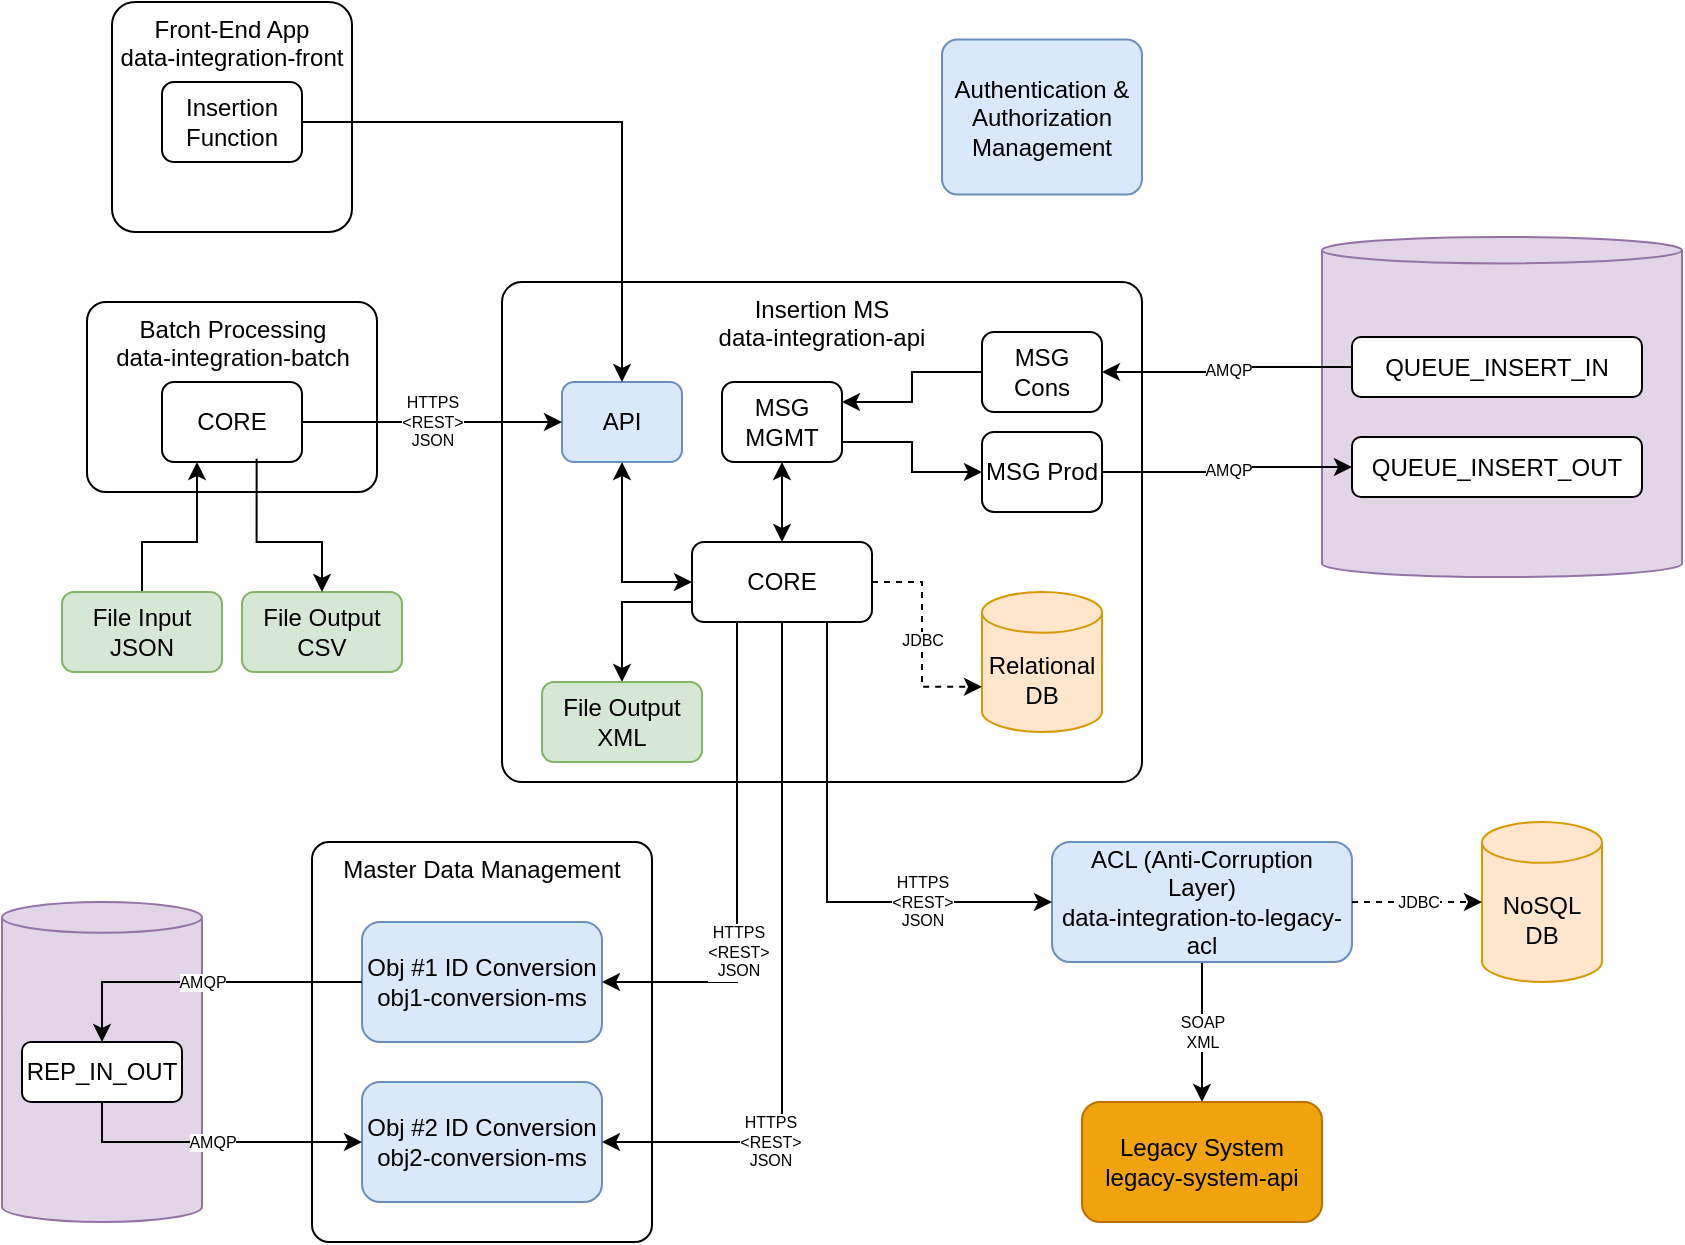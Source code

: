 <mxfile version="24.8.3">
  <diagram name="Página-1" id="XMnKJKvVag88cqI-lMP7">
    <mxGraphModel dx="875" dy="464" grid="1" gridSize="10" guides="1" tooltips="1" connect="1" arrows="1" fold="1" page="1" pageScale="1" pageWidth="827" pageHeight="1169" math="0" shadow="0">
      <root>
        <mxCell id="0" />
        <mxCell id="1" parent="0" />
        <mxCell id="-VNLbwJ4CqvFZnYbJqFT-43" value="Master Data Management" style="rounded=1;whiteSpace=wrap;html=1;arcSize=5;verticalAlign=top;" vertex="1" parent="1">
          <mxGeometry x="165" y="440" width="170" height="200" as="geometry" />
        </mxCell>
        <mxCell id="-VNLbwJ4CqvFZnYbJqFT-1" value="Batch Processing&lt;div&gt;data-integration-batch&lt;/div&gt;" style="rounded=1;whiteSpace=wrap;html=1;verticalAlign=top;arcSize=10;" vertex="1" parent="1">
          <mxGeometry x="52.5" y="170" width="145" height="95" as="geometry" />
        </mxCell>
        <mxCell id="-VNLbwJ4CqvFZnYbJqFT-2" value="Insertion MS&lt;div&gt;data-integration-api&lt;/div&gt;" style="rounded=1;whiteSpace=wrap;html=1;verticalAlign=top;arcSize=4;" vertex="1" parent="1">
          <mxGeometry x="260" y="160" width="320" height="250" as="geometry" />
        </mxCell>
        <mxCell id="-VNLbwJ4CqvFZnYbJqFT-3" value="&lt;div&gt;&lt;span style=&quot;background-color: initial;&quot;&gt;Obj #1 ID Conversion&lt;/span&gt;&lt;/div&gt;&lt;div&gt;obj1-conversion-ms&lt;span style=&quot;background-color: initial;&quot;&gt;&lt;/span&gt;&lt;/div&gt;" style="rounded=1;whiteSpace=wrap;html=1;fillColor=#dae8fc;strokeColor=#6c8ebf;" vertex="1" parent="1">
          <mxGeometry x="190" y="480" width="120" height="60" as="geometry" />
        </mxCell>
        <mxCell id="-VNLbwJ4CqvFZnYbJqFT-4" value="Obj #2 ID Conversion&lt;div&gt;obj2-conversion-ms&lt;/div&gt;" style="rounded=1;whiteSpace=wrap;html=1;fillColor=#dae8fc;strokeColor=#6c8ebf;" vertex="1" parent="1">
          <mxGeometry x="190" y="560" width="120" height="60" as="geometry" />
        </mxCell>
        <mxCell id="-VNLbwJ4CqvFZnYbJqFT-38" value="SOAP&lt;div style=&quot;font-size: 8px;&quot;&gt;XML&lt;/div&gt;" style="edgeStyle=orthogonalEdgeStyle;rounded=0;orthogonalLoop=1;jettySize=auto;html=1;entryX=0.5;entryY=0;entryDx=0;entryDy=0;fontSize=8;" edge="1" parent="1" source="-VNLbwJ4CqvFZnYbJqFT-5" target="-VNLbwJ4CqvFZnYbJqFT-6">
          <mxGeometry relative="1" as="geometry" />
        </mxCell>
        <mxCell id="-VNLbwJ4CqvFZnYbJqFT-5" value="ACL (Anti-Corruption Layer)&lt;div&gt;data-integration-to-legacy-acl&lt;/div&gt;" style="rounded=1;whiteSpace=wrap;html=1;fillColor=#dae8fc;strokeColor=#6c8ebf;" vertex="1" parent="1">
          <mxGeometry x="535" y="440" width="150" height="60" as="geometry" />
        </mxCell>
        <mxCell id="-VNLbwJ4CqvFZnYbJqFT-6" value="Legacy System&lt;div&gt;legacy-system-api&lt;/div&gt;" style="rounded=1;whiteSpace=wrap;html=1;fillColor=#f0a30a;fontColor=#000000;strokeColor=#BD7000;" vertex="1" parent="1">
          <mxGeometry x="550" y="570" width="120" height="60" as="geometry" />
        </mxCell>
        <mxCell id="-VNLbwJ4CqvFZnYbJqFT-7" value="NoSQL&lt;div&gt;DB&lt;/div&gt;" style="shape=cylinder3;whiteSpace=wrap;html=1;boundedLbl=1;backgroundOutline=1;size=10.2;fillColor=#ffe6cc;strokeColor=#d79b00;" vertex="1" parent="1">
          <mxGeometry x="750" y="430" width="60" height="80" as="geometry" />
        </mxCell>
        <mxCell id="-VNLbwJ4CqvFZnYbJqFT-8" value="Relational DB" style="shape=cylinder3;whiteSpace=wrap;html=1;boundedLbl=1;backgroundOutline=1;size=10.2;fillColor=#ffe6cc;strokeColor=#d79b00;" vertex="1" parent="1">
          <mxGeometry x="500" y="315" width="60" height="70" as="geometry" />
        </mxCell>
        <mxCell id="-VNLbwJ4CqvFZnYbJqFT-9" value="" style="shape=cylinder3;whiteSpace=wrap;html=1;boundedLbl=1;backgroundOutline=1;size=7.667;rotation=0;fillColor=#e1d5e7;strokeColor=#9673a6;" vertex="1" parent="1">
          <mxGeometry x="10" y="470" width="100" height="160" as="geometry" />
        </mxCell>
        <mxCell id="-VNLbwJ4CqvFZnYbJqFT-10" value="" style="shape=cylinder3;whiteSpace=wrap;html=1;boundedLbl=1;backgroundOutline=1;size=6.6;rotation=0;fillColor=#e1d5e7;strokeColor=#9673a6;" vertex="1" parent="1">
          <mxGeometry x="670" y="137.5" width="180" height="170" as="geometry" />
        </mxCell>
        <mxCell id="-VNLbwJ4CqvFZnYbJqFT-20" style="edgeStyle=orthogonalEdgeStyle;rounded=0;orthogonalLoop=1;jettySize=auto;html=1;entryX=0;entryY=0.5;entryDx=0;entryDy=0;exitX=0.5;exitY=1;exitDx=0;exitDy=0;startArrow=classic;startFill=1;" edge="1" parent="1" source="-VNLbwJ4CqvFZnYbJqFT-11" target="-VNLbwJ4CqvFZnYbJqFT-19">
          <mxGeometry relative="1" as="geometry" />
        </mxCell>
        <mxCell id="-VNLbwJ4CqvFZnYbJqFT-11" value="API" style="rounded=1;whiteSpace=wrap;html=1;fillColor=#dae8fc;strokeColor=#6c8ebf;" vertex="1" parent="1">
          <mxGeometry x="290" y="210" width="60" height="40" as="geometry" />
        </mxCell>
        <mxCell id="-VNLbwJ4CqvFZnYbJqFT-25" style="edgeStyle=orthogonalEdgeStyle;rounded=0;orthogonalLoop=1;jettySize=auto;html=1;entryX=1;entryY=0.25;entryDx=0;entryDy=0;" edge="1" parent="1" source="-VNLbwJ4CqvFZnYbJqFT-12" target="-VNLbwJ4CqvFZnYbJqFT-23">
          <mxGeometry relative="1" as="geometry" />
        </mxCell>
        <mxCell id="-VNLbwJ4CqvFZnYbJqFT-12" value="MSG&lt;div&gt;Cons&lt;/div&gt;" style="rounded=1;whiteSpace=wrap;html=1;" vertex="1" parent="1">
          <mxGeometry x="500" y="185" width="60" height="40" as="geometry" />
        </mxCell>
        <mxCell id="-VNLbwJ4CqvFZnYbJqFT-16" value="AMQP" style="edgeStyle=orthogonalEdgeStyle;rounded=0;orthogonalLoop=1;jettySize=auto;html=1;entryX=0;entryY=0.5;entryDx=0;entryDy=0;fontSize=8;" edge="1" parent="1" source="-VNLbwJ4CqvFZnYbJqFT-13" target="-VNLbwJ4CqvFZnYbJqFT-15">
          <mxGeometry relative="1" as="geometry" />
        </mxCell>
        <mxCell id="-VNLbwJ4CqvFZnYbJqFT-13" value="MSG Prod" style="rounded=1;whiteSpace=wrap;html=1;" vertex="1" parent="1">
          <mxGeometry x="500" y="235" width="60" height="40" as="geometry" />
        </mxCell>
        <mxCell id="-VNLbwJ4CqvFZnYbJqFT-17" value="AMQP" style="edgeStyle=orthogonalEdgeStyle;rounded=0;orthogonalLoop=1;jettySize=auto;html=1;fontSize=8;" edge="1" parent="1" source="-VNLbwJ4CqvFZnYbJqFT-14" target="-VNLbwJ4CqvFZnYbJqFT-12">
          <mxGeometry relative="1" as="geometry" />
        </mxCell>
        <mxCell id="-VNLbwJ4CqvFZnYbJqFT-14" value="QUEUE_INSERT_IN" style="rounded=1;whiteSpace=wrap;html=1;" vertex="1" parent="1">
          <mxGeometry x="685" y="187.5" width="145" height="30" as="geometry" />
        </mxCell>
        <mxCell id="-VNLbwJ4CqvFZnYbJqFT-15" value="QUEUE_INSERT_OUT" style="rounded=1;whiteSpace=wrap;html=1;" vertex="1" parent="1">
          <mxGeometry x="685" y="237.5" width="145" height="30" as="geometry" />
        </mxCell>
        <mxCell id="-VNLbwJ4CqvFZnYbJqFT-18" value="HTTPS&lt;div style=&quot;font-size: 8px;&quot;&gt;&amp;lt;REST&amp;gt;&lt;/div&gt;&lt;div style=&quot;font-size: 8px;&quot;&gt;JSON&lt;/div&gt;" style="edgeStyle=orthogonalEdgeStyle;rounded=0;orthogonalLoop=1;jettySize=auto;html=1;exitX=1;exitY=0.5;exitDx=0;exitDy=0;fontSize=8;" edge="1" parent="1" source="-VNLbwJ4CqvFZnYbJqFT-29" target="-VNLbwJ4CqvFZnYbJqFT-11">
          <mxGeometry relative="1" as="geometry" />
        </mxCell>
        <mxCell id="-VNLbwJ4CqvFZnYbJqFT-35" value="HTTPS&lt;div style=&quot;font-size: 8px;&quot;&gt;&amp;lt;REST&amp;gt;&lt;/div&gt;&lt;div style=&quot;font-size: 8px;&quot;&gt;JSON&lt;/div&gt;" style="edgeStyle=orthogonalEdgeStyle;rounded=0;orthogonalLoop=1;jettySize=auto;html=1;entryX=1;entryY=0.5;entryDx=0;entryDy=0;fontSize=8;exitX=0.25;exitY=1;exitDx=0;exitDy=0;" edge="1" parent="1" source="-VNLbwJ4CqvFZnYbJqFT-19" target="-VNLbwJ4CqvFZnYbJqFT-3">
          <mxGeometry x="0.333" relative="1" as="geometry">
            <Array as="points">
              <mxPoint x="378" y="510" />
            </Array>
            <mxPoint as="offset" />
          </mxGeometry>
        </mxCell>
        <mxCell id="-VNLbwJ4CqvFZnYbJqFT-36" value="HTTPS&lt;div style=&quot;font-size: 8px;&quot;&gt;&amp;lt;REST&amp;gt;&lt;/div&gt;&lt;div style=&quot;font-size: 8px;&quot;&gt;JSON&lt;/div&gt;" style="edgeStyle=orthogonalEdgeStyle;rounded=0;orthogonalLoop=1;jettySize=auto;html=1;entryX=1;entryY=0.5;entryDx=0;entryDy=0;exitX=0.5;exitY=1;exitDx=0;exitDy=0;fontSize=8;" edge="1" parent="1" source="-VNLbwJ4CqvFZnYbJqFT-19" target="-VNLbwJ4CqvFZnYbJqFT-4">
          <mxGeometry x="0.524" relative="1" as="geometry">
            <mxPoint as="offset" />
          </mxGeometry>
        </mxCell>
        <mxCell id="-VNLbwJ4CqvFZnYbJqFT-37" value="HTTPS&lt;div style=&quot;font-size: 8px;&quot;&gt;&amp;lt;REST&amp;gt;&lt;/div&gt;&lt;div style=&quot;font-size: 8px;&quot;&gt;JSON&lt;/div&gt;" style="edgeStyle=orthogonalEdgeStyle;rounded=0;orthogonalLoop=1;jettySize=auto;html=1;entryX=0;entryY=0.5;entryDx=0;entryDy=0;fontSize=8;exitX=0.75;exitY=1;exitDx=0;exitDy=0;" edge="1" parent="1" source="-VNLbwJ4CqvFZnYbJqFT-19" target="-VNLbwJ4CqvFZnYbJqFT-5">
          <mxGeometry x="0.485" relative="1" as="geometry">
            <Array as="points">
              <mxPoint x="423" y="470" />
            </Array>
            <mxPoint as="offset" />
          </mxGeometry>
        </mxCell>
        <mxCell id="-VNLbwJ4CqvFZnYbJqFT-42" style="edgeStyle=orthogonalEdgeStyle;rounded=0;orthogonalLoop=1;jettySize=auto;html=1;entryX=0.5;entryY=0;entryDx=0;entryDy=0;exitX=0;exitY=0.75;exitDx=0;exitDy=0;" edge="1" parent="1" source="-VNLbwJ4CqvFZnYbJqFT-19" target="-VNLbwJ4CqvFZnYbJqFT-41">
          <mxGeometry relative="1" as="geometry" />
        </mxCell>
        <mxCell id="-VNLbwJ4CqvFZnYbJqFT-19" value="CORE" style="rounded=1;whiteSpace=wrap;html=1;" vertex="1" parent="1">
          <mxGeometry x="355" y="290" width="90" height="40" as="geometry" />
        </mxCell>
        <mxCell id="-VNLbwJ4CqvFZnYbJqFT-24" style="edgeStyle=orthogonalEdgeStyle;rounded=0;orthogonalLoop=1;jettySize=auto;html=1;entryX=0.5;entryY=0;entryDx=0;entryDy=0;startArrow=classic;startFill=1;" edge="1" parent="1" source="-VNLbwJ4CqvFZnYbJqFT-23" target="-VNLbwJ4CqvFZnYbJqFT-19">
          <mxGeometry relative="1" as="geometry" />
        </mxCell>
        <mxCell id="-VNLbwJ4CqvFZnYbJqFT-26" style="edgeStyle=orthogonalEdgeStyle;rounded=0;orthogonalLoop=1;jettySize=auto;html=1;entryX=0;entryY=0.5;entryDx=0;entryDy=0;exitX=1;exitY=0.75;exitDx=0;exitDy=0;" edge="1" parent="1" source="-VNLbwJ4CqvFZnYbJqFT-23" target="-VNLbwJ4CqvFZnYbJqFT-13">
          <mxGeometry relative="1" as="geometry" />
        </mxCell>
        <mxCell id="-VNLbwJ4CqvFZnYbJqFT-23" value="MSG MGMT" style="rounded=1;whiteSpace=wrap;html=1;" vertex="1" parent="1">
          <mxGeometry x="370" y="210" width="60" height="40" as="geometry" />
        </mxCell>
        <mxCell id="-VNLbwJ4CqvFZnYbJqFT-30" style="edgeStyle=orthogonalEdgeStyle;rounded=0;orthogonalLoop=1;jettySize=auto;html=1;entryX=0.25;entryY=1;entryDx=0;entryDy=0;" edge="1" parent="1" source="-VNLbwJ4CqvFZnYbJqFT-27" target="-VNLbwJ4CqvFZnYbJqFT-29">
          <mxGeometry relative="1" as="geometry">
            <Array as="points">
              <mxPoint x="80" y="290" />
              <mxPoint x="108" y="290" />
            </Array>
          </mxGeometry>
        </mxCell>
        <mxCell id="-VNLbwJ4CqvFZnYbJqFT-27" value="File Input&lt;div&gt;JSON&lt;/div&gt;" style="rounded=1;whiteSpace=wrap;html=1;fillColor=#d5e8d4;strokeColor=#82b366;" vertex="1" parent="1">
          <mxGeometry x="40" y="315" width="80" height="40" as="geometry" />
        </mxCell>
        <mxCell id="-VNLbwJ4CqvFZnYbJqFT-28" value="File Output&lt;div&gt;CSV&lt;/div&gt;" style="rounded=1;whiteSpace=wrap;html=1;fillColor=#d5e8d4;strokeColor=#82b366;" vertex="1" parent="1">
          <mxGeometry x="130" y="315" width="80" height="40" as="geometry" />
        </mxCell>
        <mxCell id="-VNLbwJ4CqvFZnYbJqFT-29" value="CORE" style="rounded=1;whiteSpace=wrap;html=1;" vertex="1" parent="1">
          <mxGeometry x="90" y="210" width="70" height="40" as="geometry" />
        </mxCell>
        <mxCell id="-VNLbwJ4CqvFZnYbJqFT-31" style="edgeStyle=orthogonalEdgeStyle;rounded=0;orthogonalLoop=1;jettySize=auto;html=1;entryX=0.5;entryY=0;entryDx=0;entryDy=0;exitX=0.676;exitY=0.958;exitDx=0;exitDy=0;exitPerimeter=0;" edge="1" parent="1" source="-VNLbwJ4CqvFZnYbJqFT-29" target="-VNLbwJ4CqvFZnYbJqFT-28">
          <mxGeometry relative="1" as="geometry">
            <Array as="points">
              <mxPoint x="137" y="290" />
              <mxPoint x="170" y="290" />
            </Array>
          </mxGeometry>
        </mxCell>
        <mxCell id="-VNLbwJ4CqvFZnYbJqFT-34" value="AMQP" style="edgeStyle=orthogonalEdgeStyle;rounded=0;orthogonalLoop=1;jettySize=auto;html=1;entryX=0;entryY=0.5;entryDx=0;entryDy=0;exitX=0.5;exitY=1;exitDx=0;exitDy=0;fontSize=8;" edge="1" parent="1" source="-VNLbwJ4CqvFZnYbJqFT-32" target="-VNLbwJ4CqvFZnYbJqFT-4">
          <mxGeometry relative="1" as="geometry" />
        </mxCell>
        <mxCell id="-VNLbwJ4CqvFZnYbJqFT-32" value="REP_IN_OUT" style="rounded=1;whiteSpace=wrap;html=1;" vertex="1" parent="1">
          <mxGeometry x="20" y="540" width="80" height="30" as="geometry" />
        </mxCell>
        <mxCell id="-VNLbwJ4CqvFZnYbJqFT-33" value="AMQP" style="edgeStyle=orthogonalEdgeStyle;rounded=0;orthogonalLoop=1;jettySize=auto;html=1;entryX=0.5;entryY=0;entryDx=0;entryDy=0;fontSize=8;" edge="1" parent="1" source="-VNLbwJ4CqvFZnYbJqFT-3" target="-VNLbwJ4CqvFZnYbJqFT-32">
          <mxGeometry relative="1" as="geometry" />
        </mxCell>
        <mxCell id="-VNLbwJ4CqvFZnYbJqFT-39" value="JDBC" style="edgeStyle=orthogonalEdgeStyle;rounded=0;orthogonalLoop=1;jettySize=auto;html=1;entryX=0;entryY=0.5;entryDx=0;entryDy=0;entryPerimeter=0;dashed=1;fontSize=8;" edge="1" parent="1" source="-VNLbwJ4CqvFZnYbJqFT-5" target="-VNLbwJ4CqvFZnYbJqFT-7">
          <mxGeometry relative="1" as="geometry" />
        </mxCell>
        <mxCell id="-VNLbwJ4CqvFZnYbJqFT-40" value="JDBC" style="edgeStyle=orthogonalEdgeStyle;rounded=0;orthogonalLoop=1;jettySize=auto;html=1;entryX=0;entryY=0;entryDx=0;entryDy=47.4;entryPerimeter=0;dashed=1;fontSize=8;exitX=1;exitY=0.5;exitDx=0;exitDy=0;" edge="1" parent="1" source="-VNLbwJ4CqvFZnYbJqFT-19" target="-VNLbwJ4CqvFZnYbJqFT-8">
          <mxGeometry relative="1" as="geometry">
            <Array as="points">
              <mxPoint x="470" y="310" />
              <mxPoint x="470" y="362" />
            </Array>
          </mxGeometry>
        </mxCell>
        <mxCell id="-VNLbwJ4CqvFZnYbJqFT-41" value="File Output&lt;div&gt;XML&lt;/div&gt;" style="rounded=1;whiteSpace=wrap;html=1;fillColor=#d5e8d4;strokeColor=#82b366;" vertex="1" parent="1">
          <mxGeometry x="280" y="360" width="80" height="40" as="geometry" />
        </mxCell>
        <mxCell id="-VNLbwJ4CqvFZnYbJqFT-44" value="Front-End App&lt;div&gt;data-integration-front&lt;/div&gt;" style="rounded=1;whiteSpace=wrap;html=1;verticalAlign=top;arcSize=10;" vertex="1" parent="1">
          <mxGeometry x="65" y="20" width="120" height="115" as="geometry" />
        </mxCell>
        <mxCell id="-VNLbwJ4CqvFZnYbJqFT-47" style="edgeStyle=orthogonalEdgeStyle;rounded=0;orthogonalLoop=1;jettySize=auto;html=1;entryX=0.5;entryY=0;entryDx=0;entryDy=0;" edge="1" parent="1" source="-VNLbwJ4CqvFZnYbJqFT-46" target="-VNLbwJ4CqvFZnYbJqFT-11">
          <mxGeometry relative="1" as="geometry" />
        </mxCell>
        <mxCell id="-VNLbwJ4CqvFZnYbJqFT-46" value="Insertion Function" style="rounded=1;whiteSpace=wrap;html=1;" vertex="1" parent="1">
          <mxGeometry x="90" y="60" width="70" height="40" as="geometry" />
        </mxCell>
        <mxCell id="-VNLbwJ4CqvFZnYbJqFT-48" value="Authentication &amp;amp; Authorization&lt;div&gt;Management&lt;/div&gt;" style="rounded=1;whiteSpace=wrap;html=1;verticalAlign=middle;arcSize=10;fillColor=#dae8fc;strokeColor=#6c8ebf;" vertex="1" parent="1">
          <mxGeometry x="480" y="38.75" width="100" height="77.5" as="geometry" />
        </mxCell>
      </root>
    </mxGraphModel>
  </diagram>
</mxfile>
